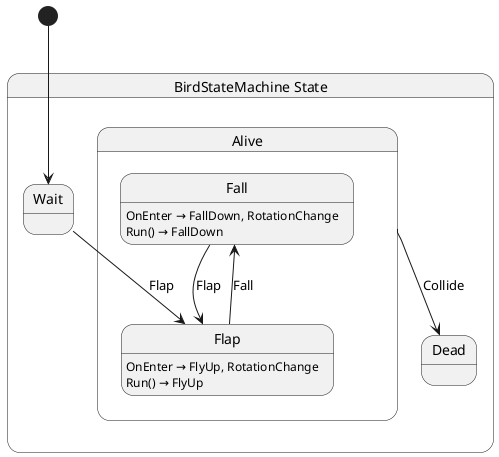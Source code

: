 @startuml BirdStateMachine
state "BirdStateMachine State" as FlappyBirdGame_Game_Creature_BirdStateMachine_State {
  state "Alive" as FlappyBirdGame_Game_Creature_BirdStateMachine_State_Alive {
    state "Fall" as FlappyBirdGame_Game_Creature_BirdStateMachine_State_Alive_Fall
    state "Flap" as FlappyBirdGame_Game_Creature_BirdStateMachine_State_Alive_Flap
  }
  state "Dead" as FlappyBirdGame_Game_Creature_BirdStateMachine_State_Dead
  state "Wait" as FlappyBirdGame_Game_Creature_BirdStateMachine_State_Wait
}

FlappyBirdGame_Game_Creature_BirdStateMachine_State_Alive --> FlappyBirdGame_Game_Creature_BirdStateMachine_State_Dead : Collide
FlappyBirdGame_Game_Creature_BirdStateMachine_State_Alive_Fall --> FlappyBirdGame_Game_Creature_BirdStateMachine_State_Alive_Flap : Flap
FlappyBirdGame_Game_Creature_BirdStateMachine_State_Alive_Flap --> FlappyBirdGame_Game_Creature_BirdStateMachine_State_Alive_Fall : Fall
FlappyBirdGame_Game_Creature_BirdStateMachine_State_Wait --> FlappyBirdGame_Game_Creature_BirdStateMachine_State_Alive_Flap : Flap

FlappyBirdGame_Game_Creature_BirdStateMachine_State_Alive_Fall : OnEnter → FallDown, RotationChange
FlappyBirdGame_Game_Creature_BirdStateMachine_State_Alive_Fall : Run() → FallDown
FlappyBirdGame_Game_Creature_BirdStateMachine_State_Alive_Flap : OnEnter → FlyUp, RotationChange
FlappyBirdGame_Game_Creature_BirdStateMachine_State_Alive_Flap : Run() → FlyUp

[*] --> FlappyBirdGame_Game_Creature_BirdStateMachine_State_Wait
@enduml